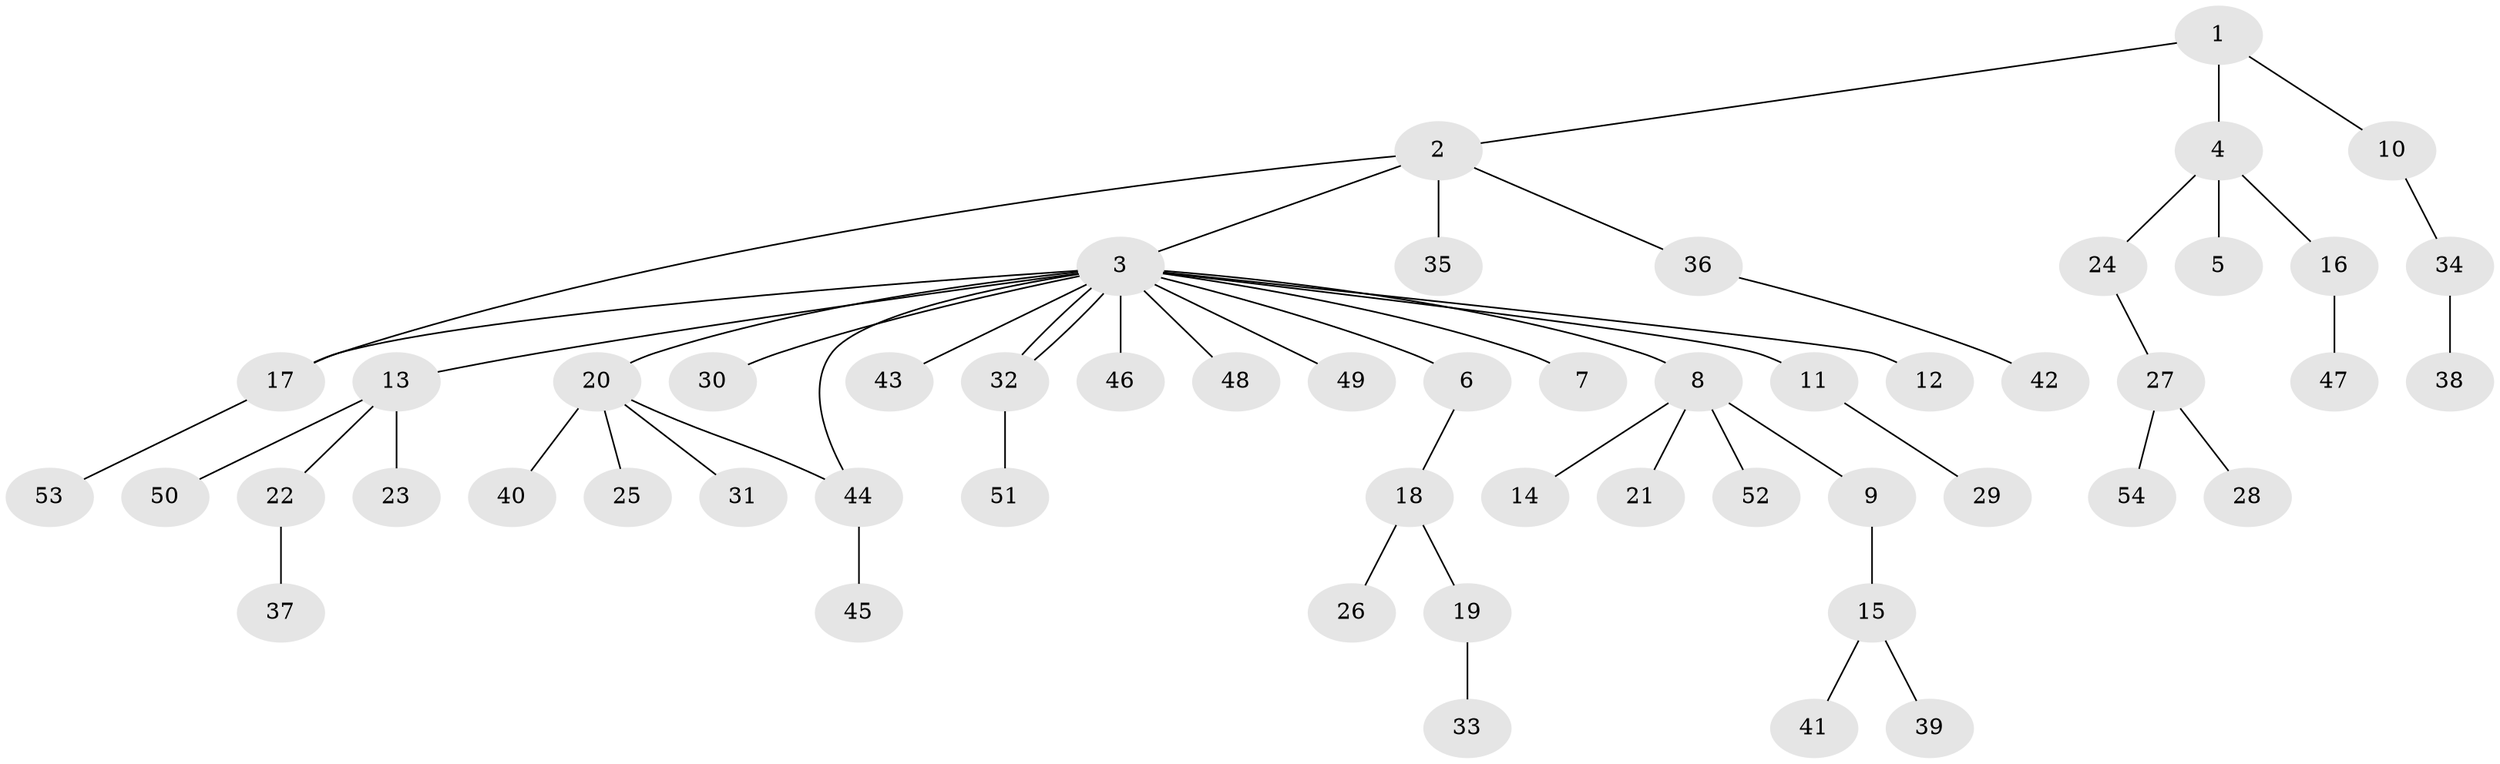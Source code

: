 // coarse degree distribution, {3: 0.075, 5: 0.025, 20: 0.025, 4: 0.075, 1: 0.65, 2: 0.15}
// Generated by graph-tools (version 1.1) at 2025/51/02/27/25 19:51:58]
// undirected, 54 vertices, 56 edges
graph export_dot {
graph [start="1"]
  node [color=gray90,style=filled];
  1;
  2;
  3;
  4;
  5;
  6;
  7;
  8;
  9;
  10;
  11;
  12;
  13;
  14;
  15;
  16;
  17;
  18;
  19;
  20;
  21;
  22;
  23;
  24;
  25;
  26;
  27;
  28;
  29;
  30;
  31;
  32;
  33;
  34;
  35;
  36;
  37;
  38;
  39;
  40;
  41;
  42;
  43;
  44;
  45;
  46;
  47;
  48;
  49;
  50;
  51;
  52;
  53;
  54;
  1 -- 2;
  1 -- 4;
  1 -- 10;
  2 -- 3;
  2 -- 17;
  2 -- 35;
  2 -- 36;
  3 -- 6;
  3 -- 7;
  3 -- 8;
  3 -- 11;
  3 -- 12;
  3 -- 13;
  3 -- 17;
  3 -- 20;
  3 -- 30;
  3 -- 32;
  3 -- 32;
  3 -- 43;
  3 -- 44;
  3 -- 46;
  3 -- 48;
  3 -- 49;
  4 -- 5;
  4 -- 16;
  4 -- 24;
  6 -- 18;
  8 -- 9;
  8 -- 14;
  8 -- 21;
  8 -- 52;
  9 -- 15;
  10 -- 34;
  11 -- 29;
  13 -- 22;
  13 -- 23;
  13 -- 50;
  15 -- 39;
  15 -- 41;
  16 -- 47;
  17 -- 53;
  18 -- 19;
  18 -- 26;
  19 -- 33;
  20 -- 25;
  20 -- 31;
  20 -- 40;
  20 -- 44;
  22 -- 37;
  24 -- 27;
  27 -- 28;
  27 -- 54;
  32 -- 51;
  34 -- 38;
  36 -- 42;
  44 -- 45;
}
